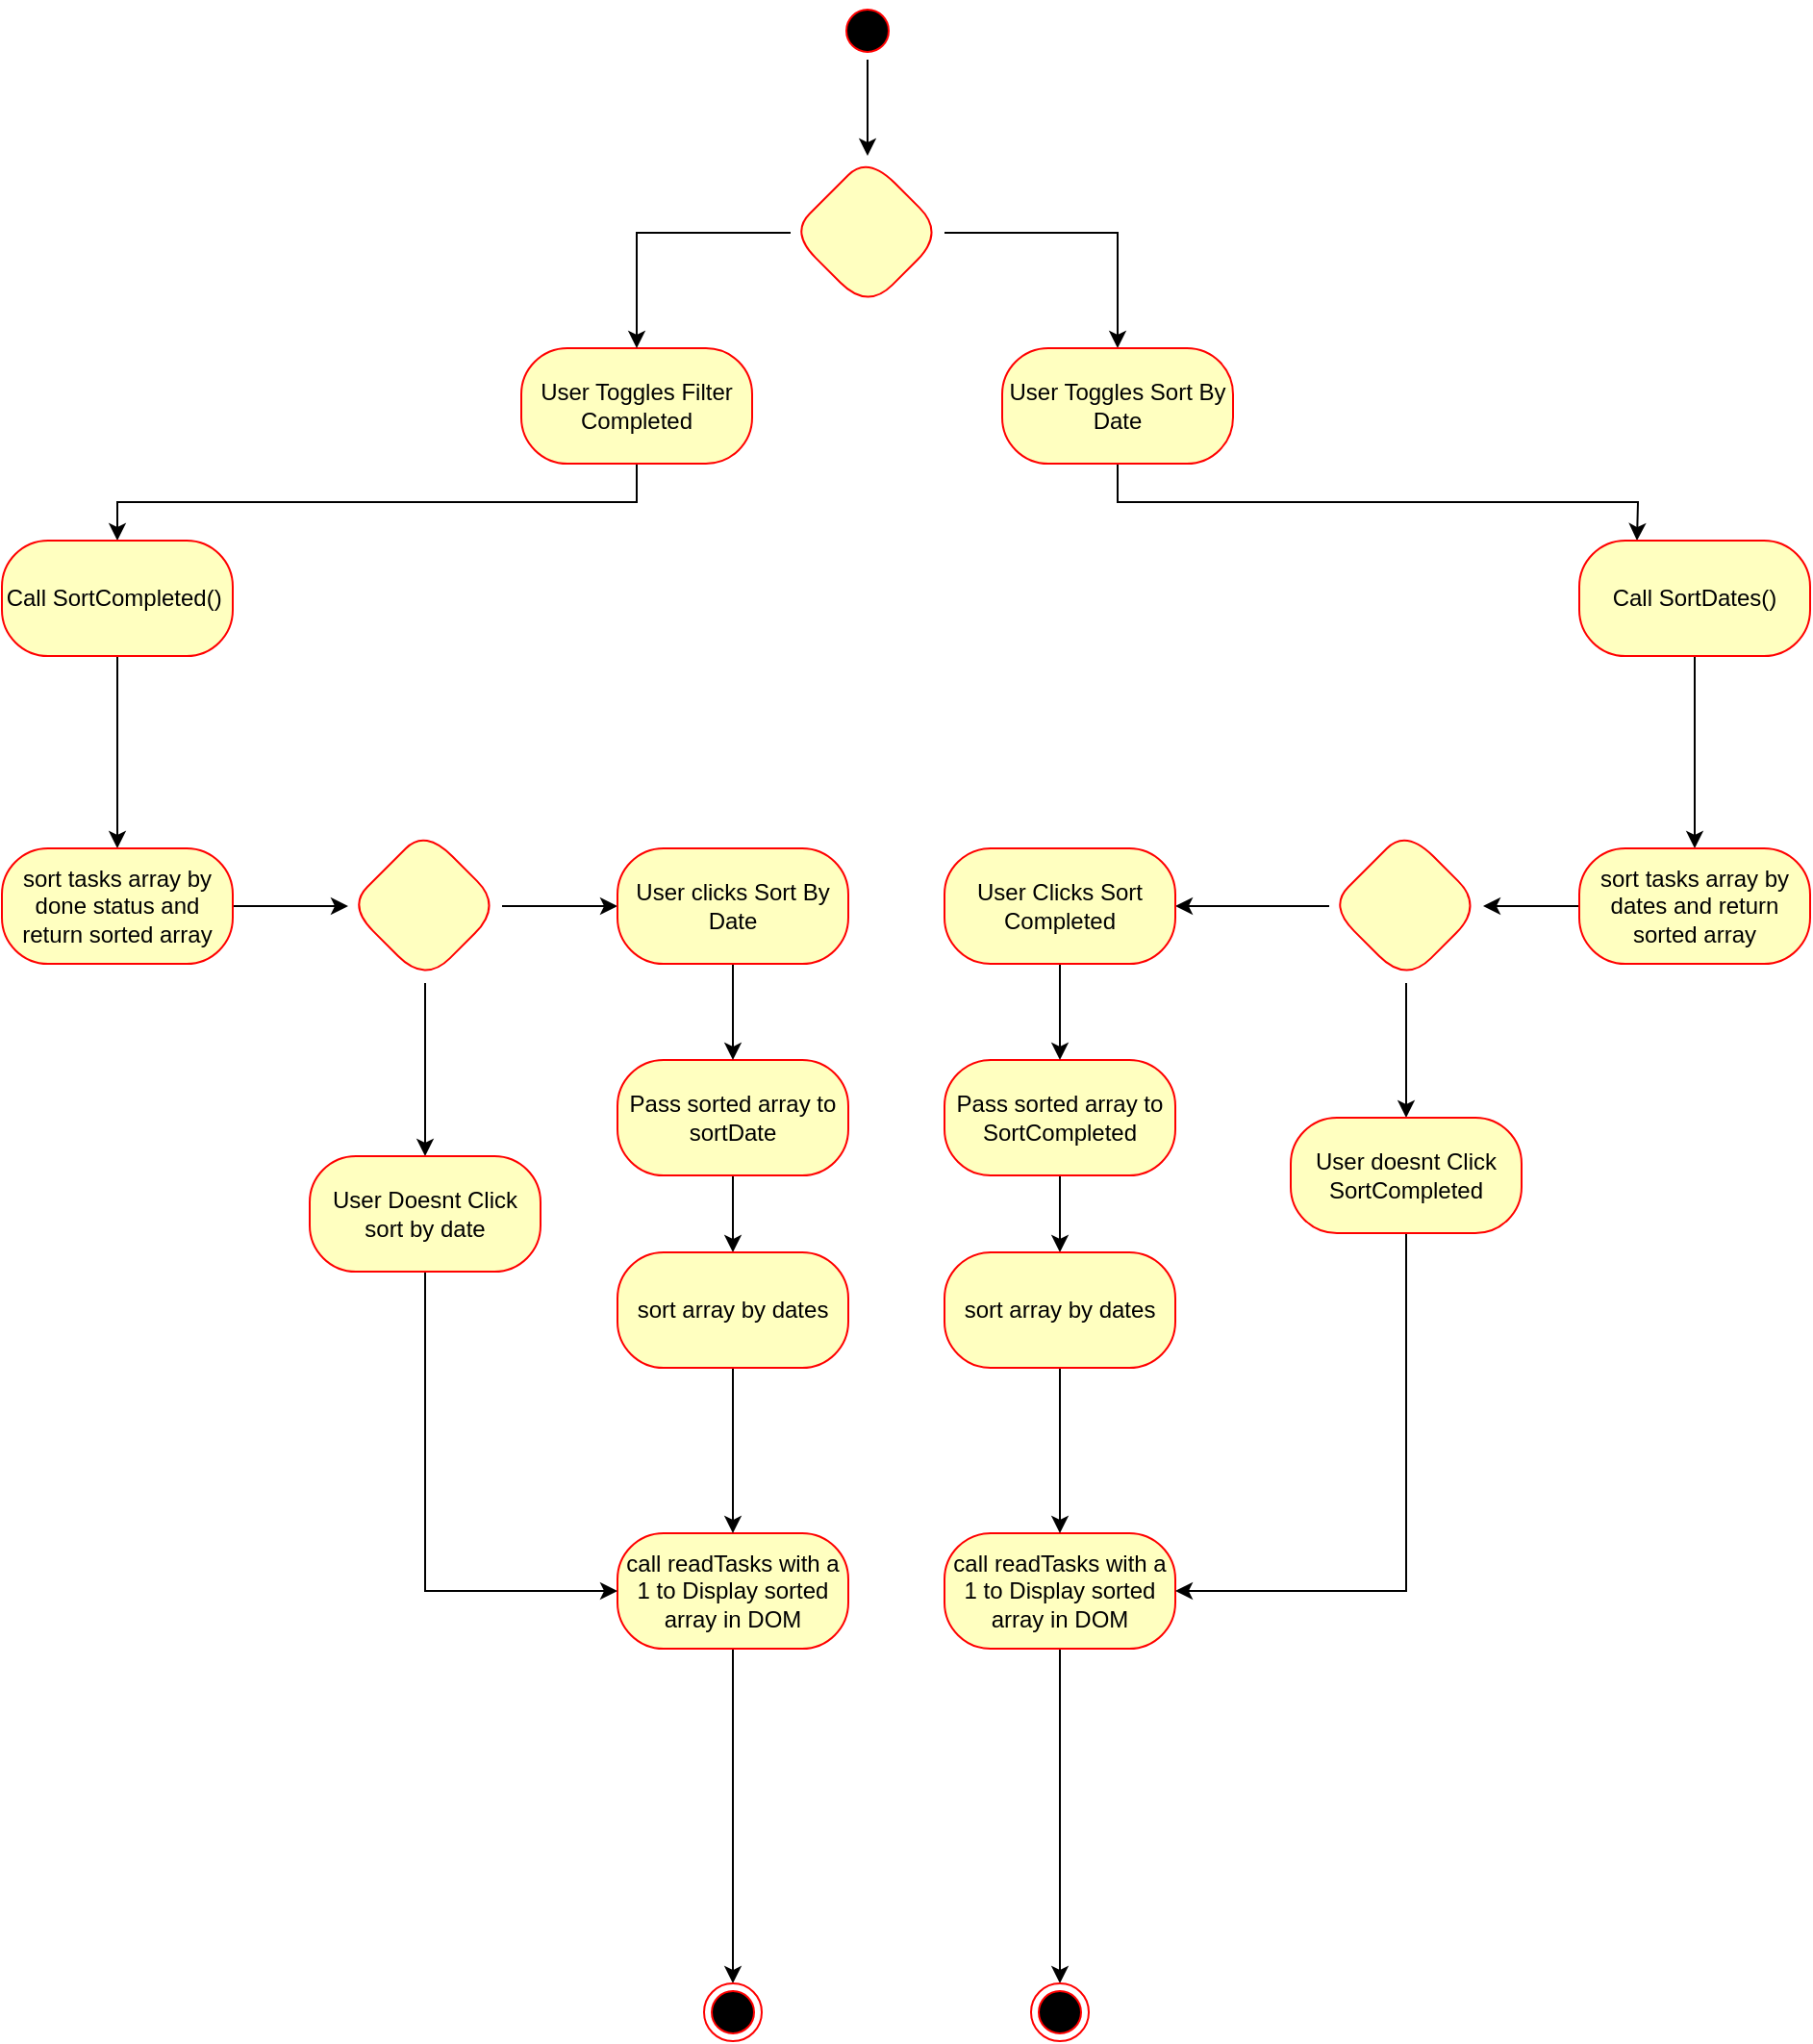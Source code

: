 <mxfile version="15.3.2" type="device"><diagram name="Page-1" id="e7e014a7-5840-1c2e-5031-d8a46d1fe8dd"><mxGraphModel dx="1422" dy="762" grid="1" gridSize="10" guides="1" tooltips="1" connect="1" arrows="1" fold="1" page="1" pageScale="1" pageWidth="1169" pageHeight="826" background="none" math="0" shadow="0"><root><mxCell id="0"/><mxCell id="1" parent="0"/><mxCell id="GwpZmSWZ6wWKJcB6nzO0-63" value="" style="edgeStyle=orthogonalEdgeStyle;rounded=0;orthogonalLoop=1;jettySize=auto;html=1;entryX=0.5;entryY=0;entryDx=0;entryDy=0;exitX=0.5;exitY=1;exitDx=0;exitDy=0;" edge="1" parent="1" source="GwpZmSWZ6wWKJcB6nzO0-89" target="GwpZmSWZ6wWKJcB6nzO0-62"><mxGeometry relative="1" as="geometry"><mxPoint x="570" y="580" as="sourcePoint"/></mxGeometry></mxCell><mxCell id="GwpZmSWZ6wWKJcB6nzO0-98" value="" style="edgeStyle=orthogonalEdgeStyle;rounded=0;orthogonalLoop=1;jettySize=auto;html=1;" edge="1" parent="1" source="GwpZmSWZ6wWKJcB6nzO0-62" target="GwpZmSWZ6wWKJcB6nzO0-66"><mxGeometry relative="1" as="geometry"/></mxCell><mxCell id="GwpZmSWZ6wWKJcB6nzO0-62" value="Call SortCompleted()&amp;nbsp;" style="whiteSpace=wrap;html=1;rounded=1;strokeColor=#ff0000;fillColor=#ffffc0;arcSize=40;" vertex="1" parent="1"><mxGeometry x="180" y="660" width="120" height="60" as="geometry"/></mxCell><mxCell id="GwpZmSWZ6wWKJcB6nzO0-100" value="" style="edgeStyle=orthogonalEdgeStyle;rounded=0;orthogonalLoop=1;jettySize=auto;html=1;" edge="1" parent="1" source="GwpZmSWZ6wWKJcB6nzO0-66" target="GwpZmSWZ6wWKJcB6nzO0-99"><mxGeometry relative="1" as="geometry"/></mxCell><mxCell id="GwpZmSWZ6wWKJcB6nzO0-66" value="sort tasks array by done status and return sorted array" style="whiteSpace=wrap;html=1;rounded=1;strokeColor=#ff0000;fillColor=#ffffc0;arcSize=40;" vertex="1" parent="1"><mxGeometry x="180" y="820" width="120" height="60" as="geometry"/></mxCell><mxCell id="GwpZmSWZ6wWKJcB6nzO0-76" value="" style="edgeStyle=orthogonalEdgeStyle;rounded=0;orthogonalLoop=1;jettySize=auto;html=1;" edge="1" parent="1" source="GwpZmSWZ6wWKJcB6nzO0-68" target="GwpZmSWZ6wWKJcB6nzO0-75"><mxGeometry relative="1" as="geometry"/></mxCell><mxCell id="GwpZmSWZ6wWKJcB6nzO0-68" value="Pass sorted array to sortDate" style="whiteSpace=wrap;html=1;rounded=1;strokeColor=#ff0000;fillColor=#ffffc0;arcSize=40;" vertex="1" parent="1"><mxGeometry x="500" y="930" width="120" height="60" as="geometry"/></mxCell><mxCell id="GwpZmSWZ6wWKJcB6nzO0-148" style="edgeStyle=orthogonalEdgeStyle;rounded=0;orthogonalLoop=1;jettySize=auto;html=1;" edge="1" parent="1" source="GwpZmSWZ6wWKJcB6nzO0-70" target="GwpZmSWZ6wWKJcB6nzO0-74"><mxGeometry relative="1" as="geometry"/></mxCell><mxCell id="GwpZmSWZ6wWKJcB6nzO0-70" value="call readTasks with a 1 to Display sorted array in DOM" style="whiteSpace=wrap;html=1;rounded=1;strokeColor=#ff0000;fillColor=#ffffc0;arcSize=40;" vertex="1" parent="1"><mxGeometry x="500" y="1176" width="120" height="60" as="geometry"/></mxCell><mxCell id="GwpZmSWZ6wWKJcB6nzO0-74" value="" style="ellipse;html=1;shape=endState;fillColor=#000000;strokeColor=#ff0000;" vertex="1" parent="1"><mxGeometry x="545" y="1410" width="30" height="30" as="geometry"/></mxCell><mxCell id="GwpZmSWZ6wWKJcB6nzO0-77" value="" style="edgeStyle=orthogonalEdgeStyle;rounded=0;orthogonalLoop=1;jettySize=auto;html=1;" edge="1" parent="1" source="GwpZmSWZ6wWKJcB6nzO0-75" target="GwpZmSWZ6wWKJcB6nzO0-70"><mxGeometry relative="1" as="geometry"/></mxCell><mxCell id="GwpZmSWZ6wWKJcB6nzO0-75" value="sort array by dates" style="whiteSpace=wrap;html=1;rounded=1;strokeColor=#ff0000;fillColor=#ffffc0;arcSize=40;" vertex="1" parent="1"><mxGeometry x="500" y="1030" width="120" height="60" as="geometry"/></mxCell><mxCell id="GwpZmSWZ6wWKJcB6nzO0-95" value="" style="edgeStyle=orthogonalEdgeStyle;rounded=0;orthogonalLoop=1;jettySize=auto;html=1;entryX=0.5;entryY=0;entryDx=0;entryDy=0;" edge="1" parent="1" source="GwpZmSWZ6wWKJcB6nzO0-85" target="GwpZmSWZ6wWKJcB6nzO0-109"><mxGeometry relative="1" as="geometry"><mxPoint x="630" y="430" as="targetPoint"/></mxGeometry></mxCell><mxCell id="GwpZmSWZ6wWKJcB6nzO0-85" value="" style="ellipse;shape=startState;fillColor=#000000;strokeColor=#ff0000;" vertex="1" parent="1"><mxGeometry x="615" y="380" width="30" height="30" as="geometry"/></mxCell><mxCell id="GwpZmSWZ6wWKJcB6nzO0-89" value="User Toggles Filter Completed" style="whiteSpace=wrap;html=1;rounded=1;strokeColor=#ff0000;fillColor=#ffffc0;arcSize=40;" vertex="1" parent="1"><mxGeometry x="450" y="560" width="120" height="60" as="geometry"/></mxCell><mxCell id="GwpZmSWZ6wWKJcB6nzO0-102" value="" style="edgeStyle=orthogonalEdgeStyle;rounded=0;orthogonalLoop=1;jettySize=auto;html=1;" edge="1" parent="1" source="GwpZmSWZ6wWKJcB6nzO0-99" target="GwpZmSWZ6wWKJcB6nzO0-101"><mxGeometry relative="1" as="geometry"/></mxCell><mxCell id="GwpZmSWZ6wWKJcB6nzO0-107" value="" style="edgeStyle=orthogonalEdgeStyle;rounded=0;orthogonalLoop=1;jettySize=auto;html=1;" edge="1" parent="1" source="GwpZmSWZ6wWKJcB6nzO0-99" target="GwpZmSWZ6wWKJcB6nzO0-106"><mxGeometry relative="1" as="geometry"/></mxCell><mxCell id="GwpZmSWZ6wWKJcB6nzO0-99" value="" style="rhombus;whiteSpace=wrap;html=1;rounded=1;strokeColor=#ff0000;fillColor=#ffffc0;arcSize=40;" vertex="1" parent="1"><mxGeometry x="360" y="810" width="80" height="80" as="geometry"/></mxCell><mxCell id="GwpZmSWZ6wWKJcB6nzO0-103" value="" style="edgeStyle=orthogonalEdgeStyle;rounded=0;orthogonalLoop=1;jettySize=auto;html=1;" edge="1" parent="1" source="GwpZmSWZ6wWKJcB6nzO0-101" target="GwpZmSWZ6wWKJcB6nzO0-68"><mxGeometry relative="1" as="geometry"/></mxCell><mxCell id="GwpZmSWZ6wWKJcB6nzO0-101" value="User clicks Sort By Date" style="whiteSpace=wrap;html=1;rounded=1;strokeColor=#ff0000;fillColor=#ffffc0;arcSize=40;" vertex="1" parent="1"><mxGeometry x="500" y="820" width="120" height="60" as="geometry"/></mxCell><mxCell id="GwpZmSWZ6wWKJcB6nzO0-108" style="edgeStyle=orthogonalEdgeStyle;rounded=0;orthogonalLoop=1;jettySize=auto;html=1;exitX=0.5;exitY=1;exitDx=0;exitDy=0;entryX=0;entryY=0.5;entryDx=0;entryDy=0;" edge="1" parent="1" source="GwpZmSWZ6wWKJcB6nzO0-106" target="GwpZmSWZ6wWKJcB6nzO0-70"><mxGeometry relative="1" as="geometry"/></mxCell><mxCell id="GwpZmSWZ6wWKJcB6nzO0-106" value="User Doesnt Click sort by date" style="whiteSpace=wrap;html=1;rounded=1;strokeColor=#ff0000;fillColor=#ffffc0;arcSize=40;" vertex="1" parent="1"><mxGeometry x="340" y="980" width="120" height="60" as="geometry"/></mxCell><mxCell id="GwpZmSWZ6wWKJcB6nzO0-111" style="edgeStyle=orthogonalEdgeStyle;rounded=0;orthogonalLoop=1;jettySize=auto;html=1;exitX=0;exitY=0.5;exitDx=0;exitDy=0;" edge="1" parent="1" source="GwpZmSWZ6wWKJcB6nzO0-109" target="GwpZmSWZ6wWKJcB6nzO0-89"><mxGeometry relative="1" as="geometry"/></mxCell><mxCell id="GwpZmSWZ6wWKJcB6nzO0-113" style="edgeStyle=orthogonalEdgeStyle;rounded=0;orthogonalLoop=1;jettySize=auto;html=1;exitX=1;exitY=0.5;exitDx=0;exitDy=0;entryX=0.5;entryY=0;entryDx=0;entryDy=0;" edge="1" parent="1" source="GwpZmSWZ6wWKJcB6nzO0-109" target="GwpZmSWZ6wWKJcB6nzO0-112"><mxGeometry relative="1" as="geometry"/></mxCell><mxCell id="GwpZmSWZ6wWKJcB6nzO0-109" value="" style="rhombus;whiteSpace=wrap;html=1;rounded=1;strokeColor=#ff0000;fillColor=#ffffc0;arcSize=40;" vertex="1" parent="1"><mxGeometry x="590" y="460" width="80" height="80" as="geometry"/></mxCell><mxCell id="GwpZmSWZ6wWKJcB6nzO0-133" style="edgeStyle=orthogonalEdgeStyle;rounded=0;orthogonalLoop=1;jettySize=auto;html=1;exitX=0.5;exitY=1;exitDx=0;exitDy=0;entryX=0.5;entryY=0;entryDx=0;entryDy=0;" edge="1" parent="1" source="GwpZmSWZ6wWKJcB6nzO0-112"><mxGeometry relative="1" as="geometry"><mxPoint x="1030" y="660" as="targetPoint"/></mxGeometry></mxCell><mxCell id="GwpZmSWZ6wWKJcB6nzO0-112" value="User Toggles Sort By Date" style="whiteSpace=wrap;html=1;rounded=1;strokeColor=#ff0000;fillColor=#ffffc0;arcSize=40;" vertex="1" parent="1"><mxGeometry x="700" y="560" width="120" height="60" as="geometry"/></mxCell><mxCell id="GwpZmSWZ6wWKJcB6nzO0-136" value="" style="edgeStyle=orthogonalEdgeStyle;rounded=0;orthogonalLoop=1;jettySize=auto;html=1;" edge="1" parent="1" source="GwpZmSWZ6wWKJcB6nzO0-132" target="GwpZmSWZ6wWKJcB6nzO0-134"><mxGeometry relative="1" as="geometry"/></mxCell><mxCell id="GwpZmSWZ6wWKJcB6nzO0-132" value="Call SortDates()" style="whiteSpace=wrap;html=1;rounded=1;strokeColor=#ff0000;fillColor=#ffffc0;arcSize=40;" vertex="1" parent="1"><mxGeometry x="1000" y="660" width="120" height="60" as="geometry"/></mxCell><mxCell id="GwpZmSWZ6wWKJcB6nzO0-137" value="" style="edgeStyle=orthogonalEdgeStyle;rounded=0;orthogonalLoop=1;jettySize=auto;html=1;" edge="1" parent="1" source="GwpZmSWZ6wWKJcB6nzO0-134" target="GwpZmSWZ6wWKJcB6nzO0-135"><mxGeometry relative="1" as="geometry"/></mxCell><mxCell id="GwpZmSWZ6wWKJcB6nzO0-134" value="sort tasks array by dates and return sorted array" style="whiteSpace=wrap;html=1;rounded=1;strokeColor=#ff0000;fillColor=#ffffc0;arcSize=40;" vertex="1" parent="1"><mxGeometry x="1000" y="820" width="120" height="60" as="geometry"/></mxCell><mxCell id="GwpZmSWZ6wWKJcB6nzO0-152" value="" style="edgeStyle=orthogonalEdgeStyle;rounded=0;orthogonalLoop=1;jettySize=auto;html=1;" edge="1" parent="1" source="GwpZmSWZ6wWKJcB6nzO0-135" target="GwpZmSWZ6wWKJcB6nzO0-144"><mxGeometry relative="1" as="geometry"/></mxCell><mxCell id="GwpZmSWZ6wWKJcB6nzO0-154" value="" style="edgeStyle=orthogonalEdgeStyle;rounded=0;orthogonalLoop=1;jettySize=auto;html=1;" edge="1" parent="1" source="GwpZmSWZ6wWKJcB6nzO0-135" target="GwpZmSWZ6wWKJcB6nzO0-153"><mxGeometry relative="1" as="geometry"/></mxCell><mxCell id="GwpZmSWZ6wWKJcB6nzO0-135" value="" style="rhombus;whiteSpace=wrap;html=1;rounded=1;strokeColor=#ff0000;fillColor=#ffffc0;arcSize=40;" vertex="1" parent="1"><mxGeometry x="870" y="810" width="80" height="80" as="geometry"/></mxCell><mxCell id="GwpZmSWZ6wWKJcB6nzO0-138" value="" style="edgeStyle=orthogonalEdgeStyle;rounded=0;orthogonalLoop=1;jettySize=auto;html=1;" edge="1" parent="1" source="GwpZmSWZ6wWKJcB6nzO0-139" target="GwpZmSWZ6wWKJcB6nzO0-142"><mxGeometry relative="1" as="geometry"/></mxCell><mxCell id="GwpZmSWZ6wWKJcB6nzO0-139" value="Pass sorted array to SortCompleted" style="whiteSpace=wrap;html=1;rounded=1;strokeColor=#ff0000;fillColor=#ffffc0;arcSize=40;" vertex="1" parent="1"><mxGeometry x="670" y="930" width="120" height="60" as="geometry"/></mxCell><mxCell id="GwpZmSWZ6wWKJcB6nzO0-150" style="edgeStyle=orthogonalEdgeStyle;rounded=0;orthogonalLoop=1;jettySize=auto;html=1;exitX=0.5;exitY=1;exitDx=0;exitDy=0;entryX=0.5;entryY=0;entryDx=0;entryDy=0;" edge="1" parent="1" source="GwpZmSWZ6wWKJcB6nzO0-140" target="GwpZmSWZ6wWKJcB6nzO0-146"><mxGeometry relative="1" as="geometry"/></mxCell><mxCell id="GwpZmSWZ6wWKJcB6nzO0-140" value="call readTasks with a 1 to Display sorted array in DOM" style="whiteSpace=wrap;html=1;rounded=1;strokeColor=#ff0000;fillColor=#ffffc0;arcSize=40;" vertex="1" parent="1"><mxGeometry x="670" y="1176" width="120" height="60" as="geometry"/></mxCell><mxCell id="GwpZmSWZ6wWKJcB6nzO0-141" value="" style="edgeStyle=orthogonalEdgeStyle;rounded=0;orthogonalLoop=1;jettySize=auto;html=1;" edge="1" parent="1" source="GwpZmSWZ6wWKJcB6nzO0-142" target="GwpZmSWZ6wWKJcB6nzO0-140"><mxGeometry relative="1" as="geometry"/></mxCell><mxCell id="GwpZmSWZ6wWKJcB6nzO0-142" value="sort array by dates" style="whiteSpace=wrap;html=1;rounded=1;strokeColor=#ff0000;fillColor=#ffffc0;arcSize=40;" vertex="1" parent="1"><mxGeometry x="670" y="1030" width="120" height="60" as="geometry"/></mxCell><mxCell id="GwpZmSWZ6wWKJcB6nzO0-143" value="" style="edgeStyle=orthogonalEdgeStyle;rounded=0;orthogonalLoop=1;jettySize=auto;html=1;" edge="1" parent="1" source="GwpZmSWZ6wWKJcB6nzO0-144" target="GwpZmSWZ6wWKJcB6nzO0-139"><mxGeometry relative="1" as="geometry"/></mxCell><mxCell id="GwpZmSWZ6wWKJcB6nzO0-144" value="User Clicks Sort Completed" style="whiteSpace=wrap;html=1;rounded=1;strokeColor=#ff0000;fillColor=#ffffc0;arcSize=40;" vertex="1" parent="1"><mxGeometry x="670" y="820" width="120" height="60" as="geometry"/></mxCell><mxCell id="GwpZmSWZ6wWKJcB6nzO0-146" value="" style="ellipse;html=1;shape=endState;fillColor=#000000;strokeColor=#ff0000;" vertex="1" parent="1"><mxGeometry x="715" y="1410" width="30" height="30" as="geometry"/></mxCell><mxCell id="GwpZmSWZ6wWKJcB6nzO0-155" style="edgeStyle=orthogonalEdgeStyle;rounded=0;orthogonalLoop=1;jettySize=auto;html=1;exitX=0.5;exitY=1;exitDx=0;exitDy=0;entryX=1;entryY=0.5;entryDx=0;entryDy=0;" edge="1" parent="1" source="GwpZmSWZ6wWKJcB6nzO0-153" target="GwpZmSWZ6wWKJcB6nzO0-140"><mxGeometry relative="1" as="geometry"/></mxCell><mxCell id="GwpZmSWZ6wWKJcB6nzO0-153" value="User doesnt Click SortCompleted" style="whiteSpace=wrap;html=1;rounded=1;strokeColor=#ff0000;fillColor=#ffffc0;arcSize=40;" vertex="1" parent="1"><mxGeometry x="850" y="960" width="120" height="60" as="geometry"/></mxCell></root></mxGraphModel></diagram></mxfile>